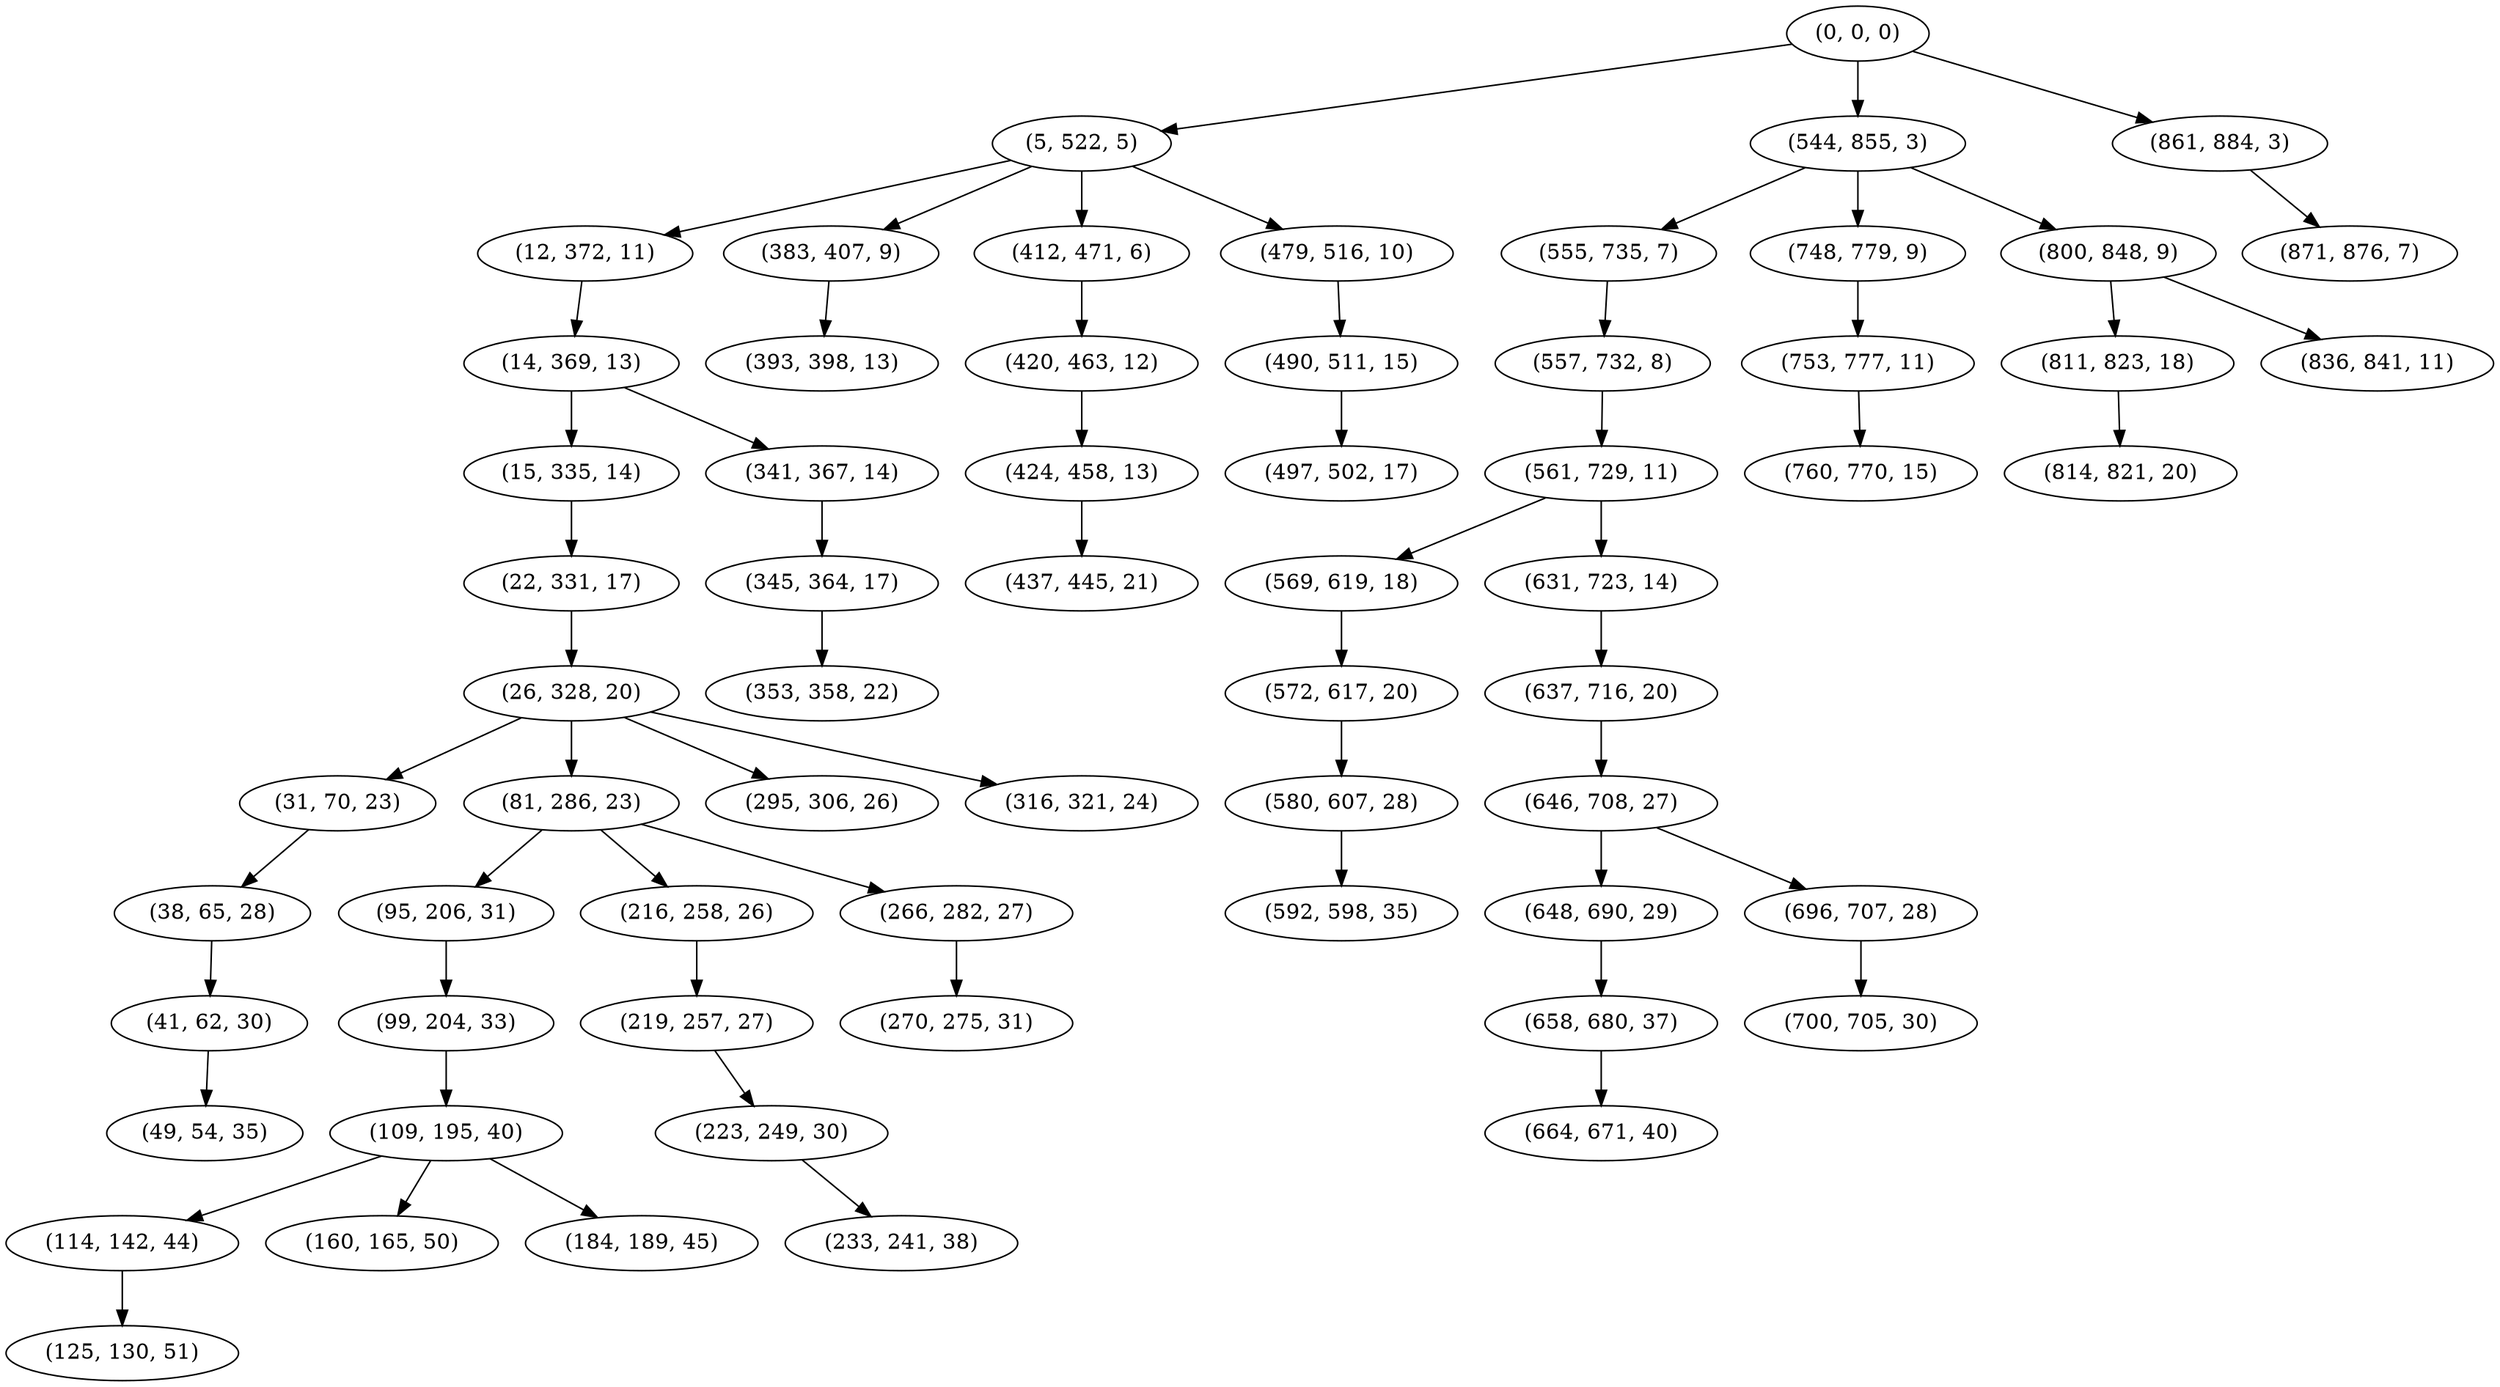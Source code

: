 digraph tree {
    "(0, 0, 0)";
    "(5, 522, 5)";
    "(12, 372, 11)";
    "(14, 369, 13)";
    "(15, 335, 14)";
    "(22, 331, 17)";
    "(26, 328, 20)";
    "(31, 70, 23)";
    "(38, 65, 28)";
    "(41, 62, 30)";
    "(49, 54, 35)";
    "(81, 286, 23)";
    "(95, 206, 31)";
    "(99, 204, 33)";
    "(109, 195, 40)";
    "(114, 142, 44)";
    "(125, 130, 51)";
    "(160, 165, 50)";
    "(184, 189, 45)";
    "(216, 258, 26)";
    "(219, 257, 27)";
    "(223, 249, 30)";
    "(233, 241, 38)";
    "(266, 282, 27)";
    "(270, 275, 31)";
    "(295, 306, 26)";
    "(316, 321, 24)";
    "(341, 367, 14)";
    "(345, 364, 17)";
    "(353, 358, 22)";
    "(383, 407, 9)";
    "(393, 398, 13)";
    "(412, 471, 6)";
    "(420, 463, 12)";
    "(424, 458, 13)";
    "(437, 445, 21)";
    "(479, 516, 10)";
    "(490, 511, 15)";
    "(497, 502, 17)";
    "(544, 855, 3)";
    "(555, 735, 7)";
    "(557, 732, 8)";
    "(561, 729, 11)";
    "(569, 619, 18)";
    "(572, 617, 20)";
    "(580, 607, 28)";
    "(592, 598, 35)";
    "(631, 723, 14)";
    "(637, 716, 20)";
    "(646, 708, 27)";
    "(648, 690, 29)";
    "(658, 680, 37)";
    "(664, 671, 40)";
    "(696, 707, 28)";
    "(700, 705, 30)";
    "(748, 779, 9)";
    "(753, 777, 11)";
    "(760, 770, 15)";
    "(800, 848, 9)";
    "(811, 823, 18)";
    "(814, 821, 20)";
    "(836, 841, 11)";
    "(861, 884, 3)";
    "(871, 876, 7)";
    "(0, 0, 0)" -> "(5, 522, 5)";
    "(0, 0, 0)" -> "(544, 855, 3)";
    "(0, 0, 0)" -> "(861, 884, 3)";
    "(5, 522, 5)" -> "(12, 372, 11)";
    "(5, 522, 5)" -> "(383, 407, 9)";
    "(5, 522, 5)" -> "(412, 471, 6)";
    "(5, 522, 5)" -> "(479, 516, 10)";
    "(12, 372, 11)" -> "(14, 369, 13)";
    "(14, 369, 13)" -> "(15, 335, 14)";
    "(14, 369, 13)" -> "(341, 367, 14)";
    "(15, 335, 14)" -> "(22, 331, 17)";
    "(22, 331, 17)" -> "(26, 328, 20)";
    "(26, 328, 20)" -> "(31, 70, 23)";
    "(26, 328, 20)" -> "(81, 286, 23)";
    "(26, 328, 20)" -> "(295, 306, 26)";
    "(26, 328, 20)" -> "(316, 321, 24)";
    "(31, 70, 23)" -> "(38, 65, 28)";
    "(38, 65, 28)" -> "(41, 62, 30)";
    "(41, 62, 30)" -> "(49, 54, 35)";
    "(81, 286, 23)" -> "(95, 206, 31)";
    "(81, 286, 23)" -> "(216, 258, 26)";
    "(81, 286, 23)" -> "(266, 282, 27)";
    "(95, 206, 31)" -> "(99, 204, 33)";
    "(99, 204, 33)" -> "(109, 195, 40)";
    "(109, 195, 40)" -> "(114, 142, 44)";
    "(109, 195, 40)" -> "(160, 165, 50)";
    "(109, 195, 40)" -> "(184, 189, 45)";
    "(114, 142, 44)" -> "(125, 130, 51)";
    "(216, 258, 26)" -> "(219, 257, 27)";
    "(219, 257, 27)" -> "(223, 249, 30)";
    "(223, 249, 30)" -> "(233, 241, 38)";
    "(266, 282, 27)" -> "(270, 275, 31)";
    "(341, 367, 14)" -> "(345, 364, 17)";
    "(345, 364, 17)" -> "(353, 358, 22)";
    "(383, 407, 9)" -> "(393, 398, 13)";
    "(412, 471, 6)" -> "(420, 463, 12)";
    "(420, 463, 12)" -> "(424, 458, 13)";
    "(424, 458, 13)" -> "(437, 445, 21)";
    "(479, 516, 10)" -> "(490, 511, 15)";
    "(490, 511, 15)" -> "(497, 502, 17)";
    "(544, 855, 3)" -> "(555, 735, 7)";
    "(544, 855, 3)" -> "(748, 779, 9)";
    "(544, 855, 3)" -> "(800, 848, 9)";
    "(555, 735, 7)" -> "(557, 732, 8)";
    "(557, 732, 8)" -> "(561, 729, 11)";
    "(561, 729, 11)" -> "(569, 619, 18)";
    "(561, 729, 11)" -> "(631, 723, 14)";
    "(569, 619, 18)" -> "(572, 617, 20)";
    "(572, 617, 20)" -> "(580, 607, 28)";
    "(580, 607, 28)" -> "(592, 598, 35)";
    "(631, 723, 14)" -> "(637, 716, 20)";
    "(637, 716, 20)" -> "(646, 708, 27)";
    "(646, 708, 27)" -> "(648, 690, 29)";
    "(646, 708, 27)" -> "(696, 707, 28)";
    "(648, 690, 29)" -> "(658, 680, 37)";
    "(658, 680, 37)" -> "(664, 671, 40)";
    "(696, 707, 28)" -> "(700, 705, 30)";
    "(748, 779, 9)" -> "(753, 777, 11)";
    "(753, 777, 11)" -> "(760, 770, 15)";
    "(800, 848, 9)" -> "(811, 823, 18)";
    "(800, 848, 9)" -> "(836, 841, 11)";
    "(811, 823, 18)" -> "(814, 821, 20)";
    "(861, 884, 3)" -> "(871, 876, 7)";
}
